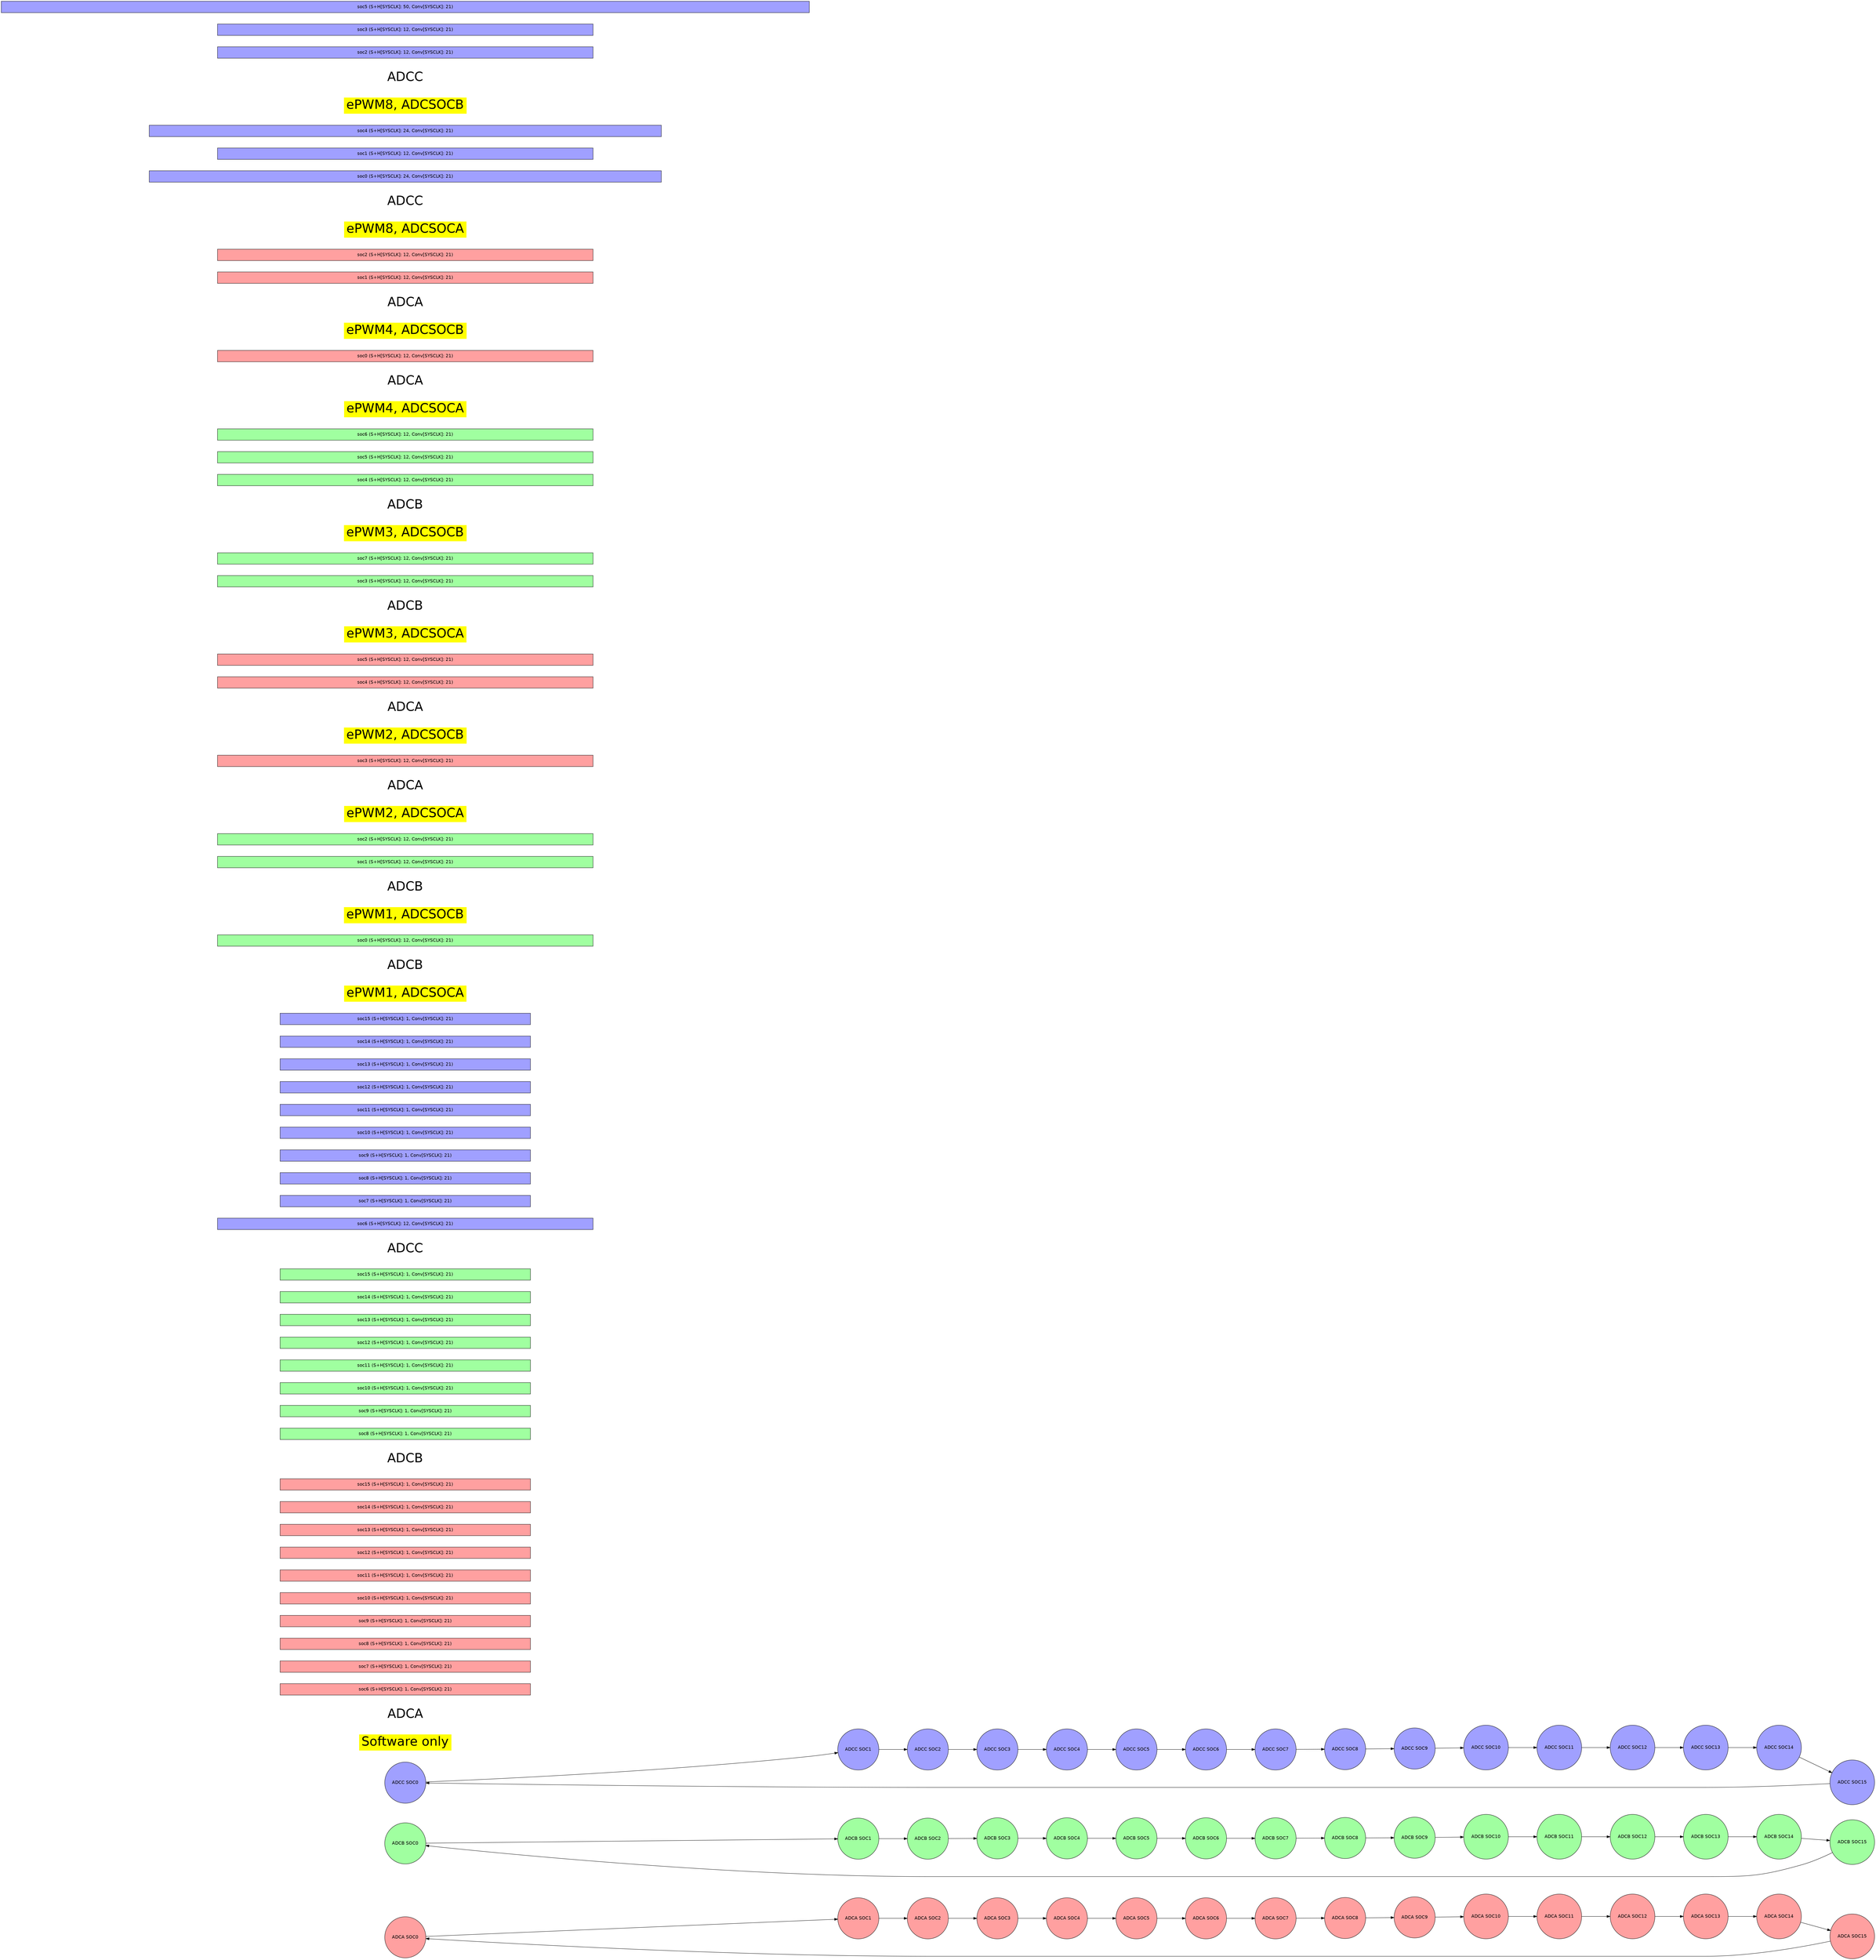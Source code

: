 digraph {
    graph [fontname = "helvetica"];
    node  [fontname = "helvetica"];
    edge  [fontname = "helvetica"];
    graph [mclimit=50 nodesep=0.5 rankdir=LR ranksep=1.25]

    node [shape = circle style=filled];

        adca_SOC0 [label="ADCA SOC0" fillcolor="#FFA0A0" pos="0.000,7.689!"]
        adca_SOC1 [label="ADCA SOC1" fillcolor="#FFA0A0" pos="2.942,7.103!"]
        adca_SOC2 [label="ADCA SOC2" fillcolor="#FFA0A0" pos="5.437,5.437!"]
        adca_SOC3 [label="ADCA SOC3" fillcolor="#FFA0A0" pos="7.103,2.942!"]
        adca_SOC4 [label="ADCA SOC4" fillcolor="#FFA0A0" pos="7.689,0.000!"]
        adca_SOC5 [label="ADCA SOC5" fillcolor="#FFA0A0" pos="7.103,-2.942!"]
        adca_SOC6 [label="ADCA SOC6" fillcolor="#FFA0A0" pos="5.437,-5.437!"]
        adca_SOC7 [label="ADCA SOC7" fillcolor="#FFA0A0" pos="2.942,-7.103!"]
        adca_SOC8 [label="ADCA SOC8" fillcolor="#FFA0A0" pos="0.000,-7.689!"]
        adca_SOC9 [label="ADCA SOC9" fillcolor="#FFA0A0" pos="-2.942,-7.103!"]
        adca_SOC10 [label="ADCA SOC10" fillcolor="#FFA0A0" pos="-5.437,-5.437!"]
        adca_SOC11 [label="ADCA SOC11" fillcolor="#FFA0A0" pos="-7.103,-2.942!"]
        adca_SOC12 [label="ADCA SOC12" fillcolor="#FFA0A0" pos="-7.689,-0.000!"]
        adca_SOC13 [label="ADCA SOC13" fillcolor="#FFA0A0" pos="-7.103,2.942!"]
        adca_SOC14 [label="ADCA SOC14" fillcolor="#FFA0A0" pos="-5.437,5.437!"]
        adca_SOC15 [label="ADCA SOC15" fillcolor="#FFA0A0" pos="-2.942,7.103!"]
        adca_SOC0 -> adca_SOC1
        adca_SOC1 -> adca_SOC2
        adca_SOC2 -> adca_SOC3
        adca_SOC3 -> adca_SOC4
        adca_SOC4 -> adca_SOC5
        adca_SOC5 -> adca_SOC6
        adca_SOC6 -> adca_SOC7
        adca_SOC7 -> adca_SOC8
        adca_SOC8 -> adca_SOC9
        adca_SOC9 -> adca_SOC10
        adca_SOC10 -> adca_SOC11
        adca_SOC11 -> adca_SOC12
        adca_SOC12 -> adca_SOC13
        adca_SOC13 -> adca_SOC14
        adca_SOC14 -> adca_SOC15
        adca_SOC15 -> adca_SOC0
        adcb_SOC0 [label="ADCB SOC0" fillcolor="#A0FFA0" pos="0.000,-43.311!"]
        adcb_SOC1 [label="ADCB SOC1" fillcolor="#A0FFA0" pos="2.942,-43.897!"]
        adcb_SOC2 [label="ADCB SOC2" fillcolor="#A0FFA0" pos="5.437,-45.563!"]
        adcb_SOC3 [label="ADCB SOC3" fillcolor="#A0FFA0" pos="7.103,-48.058!"]
        adcb_SOC4 [label="ADCB SOC4" fillcolor="#A0FFA0" pos="7.689,-51.000!"]
        adcb_SOC5 [label="ADCB SOC5" fillcolor="#A0FFA0" pos="7.103,-53.942!"]
        adcb_SOC6 [label="ADCB SOC6" fillcolor="#A0FFA0" pos="5.437,-56.437!"]
        adcb_SOC7 [label="ADCB SOC7" fillcolor="#A0FFA0" pos="2.942,-58.103!"]
        adcb_SOC8 [label="ADCB SOC8" fillcolor="#A0FFA0" pos="0.000,-58.689!"]
        adcb_SOC9 [label="ADCB SOC9" fillcolor="#A0FFA0" pos="-2.942,-58.103!"]
        adcb_SOC10 [label="ADCB SOC10" fillcolor="#A0FFA0" pos="-5.437,-56.437!"]
        adcb_SOC11 [label="ADCB SOC11" fillcolor="#A0FFA0" pos="-7.103,-53.942!"]
        adcb_SOC12 [label="ADCB SOC12" fillcolor="#A0FFA0" pos="-7.689,-51.000!"]
        adcb_SOC13 [label="ADCB SOC13" fillcolor="#A0FFA0" pos="-7.103,-48.058!"]
        adcb_SOC14 [label="ADCB SOC14" fillcolor="#A0FFA0" pos="-5.437,-45.563!"]
        adcb_SOC15 [label="ADCB SOC15" fillcolor="#A0FFA0" pos="-2.942,-43.897!"]
        adcb_SOC0 -> adcb_SOC1
        adcb_SOC1 -> adcb_SOC2
        adcb_SOC2 -> adcb_SOC3
        adcb_SOC3 -> adcb_SOC4
        adcb_SOC4 -> adcb_SOC5
        adcb_SOC5 -> adcb_SOC6
        adcb_SOC6 -> adcb_SOC7
        adcb_SOC7 -> adcb_SOC8
        adcb_SOC8 -> adcb_SOC9
        adcb_SOC9 -> adcb_SOC10
        adcb_SOC10 -> adcb_SOC11
        adcb_SOC11 -> adcb_SOC12
        adcb_SOC12 -> adcb_SOC13
        adcb_SOC13 -> adcb_SOC14
        adcb_SOC14 -> adcb_SOC15
        adcb_SOC15 -> adcb_SOC0
        adcc_SOC0 [label="ADCC SOC0" fillcolor="#A0A0FF" pos="0.000,-94.311!"]
        adcc_SOC1 [label="ADCC SOC1" fillcolor="#A0A0FF" pos="2.942,-94.897!"]
        adcc_SOC2 [label="ADCC SOC2" fillcolor="#A0A0FF" pos="5.437,-96.563!"]
        adcc_SOC3 [label="ADCC SOC3" fillcolor="#A0A0FF" pos="7.103,-99.058!"]
        adcc_SOC4 [label="ADCC SOC4" fillcolor="#A0A0FF" pos="7.689,-102.000!"]
        adcc_SOC5 [label="ADCC SOC5" fillcolor="#A0A0FF" pos="7.103,-104.942!"]
        adcc_SOC6 [label="ADCC SOC6" fillcolor="#A0A0FF" pos="5.437,-107.437!"]
        adcc_SOC7 [label="ADCC SOC7" fillcolor="#A0A0FF" pos="2.942,-109.103!"]
        adcc_SOC8 [label="ADCC SOC8" fillcolor="#A0A0FF" pos="0.000,-109.689!"]
        adcc_SOC9 [label="ADCC SOC9" fillcolor="#A0A0FF" pos="-2.942,-109.103!"]
        adcc_SOC10 [label="ADCC SOC10" fillcolor="#A0A0FF" pos="-5.437,-107.437!"]
        adcc_SOC11 [label="ADCC SOC11" fillcolor="#A0A0FF" pos="-7.103,-104.942!"]
        adcc_SOC12 [label="ADCC SOC12" fillcolor="#A0A0FF" pos="-7.689,-102.000!"]
        adcc_SOC13 [label="ADCC SOC13" fillcolor="#A0A0FF" pos="-7.103,-99.058!"]
        adcc_SOC14 [label="ADCC SOC14" fillcolor="#A0A0FF" pos="-5.437,-96.563!"]
        adcc_SOC15 [label="ADCC SOC15" fillcolor="#A0A0FF" pos="-2.942,-94.897!"]
        adcc_SOC0 -> adcc_SOC1
        adcc_SOC1 -> adcc_SOC2
        adcc_SOC2 -> adcc_SOC3
        adcc_SOC3 -> adcc_SOC4
        adcc_SOC4 -> adcc_SOC5
        adcc_SOC5 -> adcc_SOC6
        adcc_SOC6 -> adcc_SOC7
        adcc_SOC7 -> adcc_SOC8
        adcc_SOC8 -> adcc_SOC9
        adcc_SOC9 -> adcc_SOC10
        adcc_SOC10 -> adcc_SOC11
        adcc_SOC11 -> adcc_SOC12
        adcc_SOC12 -> adcc_SOC13
        adcc_SOC13 -> adcc_SOC14
        adcc_SOC14 -> adcc_SOC15
        adcc_SOC15 -> adcc_SOC0
    node [shape=rect style=filled];
        ADC_TRIGGER_SW_ONLY[label="Software only" fillcolor="yellow"  fontsize="40" color="white" pos="24.000,-3.000!"]
          
        adca_ADC_TRIGGER_SW_ONLY[label="ADCA"  fontsize="40" fillcolor="white" color="white" pos="24.000,-9.000!"]
          
        adca_ADC_TRIGGER_SW_ONLY_soc6[label="soc6 (S+H[SYSCLK]: 1, Conv[SYSCLK]: 21)" fillcolor="#FFA0A0" width="11.000" pos="32.500,-9.000!"]
          
        adca_ADC_TRIGGER_SW_ONLY_soc7[label="soc7 (S+H[SYSCLK]: 1, Conv[SYSCLK]: 21)" fillcolor="#FFA0A0" width="11.000" pos="43.500,-9.000!"]
          
        adca_ADC_TRIGGER_SW_ONLY_soc8[label="soc8 (S+H[SYSCLK]: 1, Conv[SYSCLK]: 21)" fillcolor="#FFA0A0" width="11.000" pos="54.500,-9.000!"]
          
        adca_ADC_TRIGGER_SW_ONLY_soc9[label="soc9 (S+H[SYSCLK]: 1, Conv[SYSCLK]: 21)" fillcolor="#FFA0A0" width="11.000" pos="65.500,-9.000!"]
          
        adca_ADC_TRIGGER_SW_ONLY_soc10[label="soc10 (S+H[SYSCLK]: 1, Conv[SYSCLK]: 21)" fillcolor="#FFA0A0" width="11.000" pos="76.500,-9.000!"]
          
        adca_ADC_TRIGGER_SW_ONLY_soc11[label="soc11 (S+H[SYSCLK]: 1, Conv[SYSCLK]: 21)" fillcolor="#FFA0A0" width="11.000" pos="87.500,-9.000!"]
          
        adca_ADC_TRIGGER_SW_ONLY_soc12[label="soc12 (S+H[SYSCLK]: 1, Conv[SYSCLK]: 21)" fillcolor="#FFA0A0" width="11.000" pos="98.500,-9.000!"]
          
        adca_ADC_TRIGGER_SW_ONLY_soc13[label="soc13 (S+H[SYSCLK]: 1, Conv[SYSCLK]: 21)" fillcolor="#FFA0A0" width="11.000" pos="109.500,-9.000!"]
          
        adca_ADC_TRIGGER_SW_ONLY_soc14[label="soc14 (S+H[SYSCLK]: 1, Conv[SYSCLK]: 21)" fillcolor="#FFA0A0" width="11.000" pos="120.500,-9.000!"]
          
        adca_ADC_TRIGGER_SW_ONLY_soc15[label="soc15 (S+H[SYSCLK]: 1, Conv[SYSCLK]: 21)" fillcolor="#FFA0A0" width="11.000" pos="131.500,-9.000!"]
          
        adcb_ADC_TRIGGER_SW_ONLY[label="ADCB"  fontsize="40" fillcolor="white" color="white" pos="24.000,-12.000!"]
          
        adcb_ADC_TRIGGER_SW_ONLY_soc8[label="soc8 (S+H[SYSCLK]: 1, Conv[SYSCLK]: 21)" fillcolor="#A0FFA0" width="11.000" pos="32.500,-12.000!"]
          
        adcb_ADC_TRIGGER_SW_ONLY_soc9[label="soc9 (S+H[SYSCLK]: 1, Conv[SYSCLK]: 21)" fillcolor="#A0FFA0" width="11.000" pos="43.500,-12.000!"]
          
        adcb_ADC_TRIGGER_SW_ONLY_soc10[label="soc10 (S+H[SYSCLK]: 1, Conv[SYSCLK]: 21)" fillcolor="#A0FFA0" width="11.000" pos="54.500,-12.000!"]
          
        adcb_ADC_TRIGGER_SW_ONLY_soc11[label="soc11 (S+H[SYSCLK]: 1, Conv[SYSCLK]: 21)" fillcolor="#A0FFA0" width="11.000" pos="65.500,-12.000!"]
          
        adcb_ADC_TRIGGER_SW_ONLY_soc12[label="soc12 (S+H[SYSCLK]: 1, Conv[SYSCLK]: 21)" fillcolor="#A0FFA0" width="11.000" pos="76.500,-12.000!"]
          
        adcb_ADC_TRIGGER_SW_ONLY_soc13[label="soc13 (S+H[SYSCLK]: 1, Conv[SYSCLK]: 21)" fillcolor="#A0FFA0" width="11.000" pos="87.500,-12.000!"]
          
        adcb_ADC_TRIGGER_SW_ONLY_soc14[label="soc14 (S+H[SYSCLK]: 1, Conv[SYSCLK]: 21)" fillcolor="#A0FFA0" width="11.000" pos="98.500,-12.000!"]
          
        adcb_ADC_TRIGGER_SW_ONLY_soc15[label="soc15 (S+H[SYSCLK]: 1, Conv[SYSCLK]: 21)" fillcolor="#A0FFA0" width="11.000" pos="109.500,-12.000!"]
          
        adcc_ADC_TRIGGER_SW_ONLY[label="ADCC"  fontsize="40" fillcolor="white" color="white" pos="24.000,-15.000!"]
          
        adcc_ADC_TRIGGER_SW_ONLY_soc6[label="soc6 (S+H[SYSCLK]: 12, Conv[SYSCLK]: 21)" fillcolor="#A0A0FF" width="16.500" pos="35.250,-15.000!"]
          
        adcc_ADC_TRIGGER_SW_ONLY_soc7[label="soc7 (S+H[SYSCLK]: 1, Conv[SYSCLK]: 21)" fillcolor="#A0A0FF" width="11.000" pos="49.000,-15.000!"]
          
        adcc_ADC_TRIGGER_SW_ONLY_soc8[label="soc8 (S+H[SYSCLK]: 1, Conv[SYSCLK]: 21)" fillcolor="#A0A0FF" width="11.000" pos="60.000,-15.000!"]
          
        adcc_ADC_TRIGGER_SW_ONLY_soc9[label="soc9 (S+H[SYSCLK]: 1, Conv[SYSCLK]: 21)" fillcolor="#A0A0FF" width="11.000" pos="71.000,-15.000!"]
          
        adcc_ADC_TRIGGER_SW_ONLY_soc10[label="soc10 (S+H[SYSCLK]: 1, Conv[SYSCLK]: 21)" fillcolor="#A0A0FF" width="11.000" pos="82.000,-15.000!"]
          
        adcc_ADC_TRIGGER_SW_ONLY_soc11[label="soc11 (S+H[SYSCLK]: 1, Conv[SYSCLK]: 21)" fillcolor="#A0A0FF" width="11.000" pos="93.000,-15.000!"]
          
        adcc_ADC_TRIGGER_SW_ONLY_soc12[label="soc12 (S+H[SYSCLK]: 1, Conv[SYSCLK]: 21)" fillcolor="#A0A0FF" width="11.000" pos="104.000,-15.000!"]
          
        adcc_ADC_TRIGGER_SW_ONLY_soc13[label="soc13 (S+H[SYSCLK]: 1, Conv[SYSCLK]: 21)" fillcolor="#A0A0FF" width="11.000" pos="115.000,-15.000!"]
          
        adcc_ADC_TRIGGER_SW_ONLY_soc14[label="soc14 (S+H[SYSCLK]: 1, Conv[SYSCLK]: 21)" fillcolor="#A0A0FF" width="11.000" pos="126.000,-15.000!"]
          
        adcc_ADC_TRIGGER_SW_ONLY_soc15[label="soc15 (S+H[SYSCLK]: 1, Conv[SYSCLK]: 21)" fillcolor="#A0A0FF" width="11.000" pos="137.000,-15.000!"]
        ADC_TRIGGER_EPWM1_SOCA[label="ePWM1, ADCSOCA" fillcolor="yellow"  fontsize="40" color="white" pos="24.000,-18.000!"]
          
        adcb_ADC_TRIGGER_EPWM1_SOCA[label="ADCB"  fontsize="40" fillcolor="white" color="white" pos="24.000,-24.000!"]
          
        adcb_ADC_TRIGGER_EPWM1_SOCA_soc0[label="soc0 (S+H[SYSCLK]: 12, Conv[SYSCLK]: 21)" fillcolor="#A0FFA0" width="16.500" pos="35.250,-24.000!"]
        ADC_TRIGGER_EPWM1_SOCB[label="ePWM1, ADCSOCB" fillcolor="yellow"  fontsize="40" color="white" pos="24.000,-27.000!"]
          
        adcb_ADC_TRIGGER_EPWM1_SOCB[label="ADCB"  fontsize="40" fillcolor="white" color="white" pos="24.000,-33.000!"]
          
        adcb_ADC_TRIGGER_EPWM1_SOCB_soc1[label="soc1 (S+H[SYSCLK]: 12, Conv[SYSCLK]: 21)" fillcolor="#A0FFA0" width="16.500" pos="35.250,-33.000!"]
          
        adcb_ADC_TRIGGER_EPWM1_SOCB_soc2[label="soc2 (S+H[SYSCLK]: 12, Conv[SYSCLK]: 21)" fillcolor="#A0FFA0" width="16.500" pos="51.750,-33.000!"]
        ADC_TRIGGER_EPWM2_SOCA[label="ePWM2, ADCSOCA" fillcolor="yellow"  fontsize="40" color="white" pos="24.000,-36.000!"]
          
        adca_ADC_TRIGGER_EPWM2_SOCA[label="ADCA"  fontsize="40" fillcolor="white" color="white" pos="24.000,-42.000!"]
          
        adca_ADC_TRIGGER_EPWM2_SOCA_soc3[label="soc3 (S+H[SYSCLK]: 12, Conv[SYSCLK]: 21)" fillcolor="#FFA0A0" width="16.500" pos="35.250,-42.000!"]
        ADC_TRIGGER_EPWM2_SOCB[label="ePWM2, ADCSOCB" fillcolor="yellow"  fontsize="40" color="white" pos="24.000,-45.000!"]
          
        adca_ADC_TRIGGER_EPWM2_SOCB[label="ADCA"  fontsize="40" fillcolor="white" color="white" pos="24.000,-51.000!"]
          
        adca_ADC_TRIGGER_EPWM2_SOCB_soc4[label="soc4 (S+H[SYSCLK]: 12, Conv[SYSCLK]: 21)" fillcolor="#FFA0A0" width="16.500" pos="35.250,-51.000!"]
          
        adca_ADC_TRIGGER_EPWM2_SOCB_soc5[label="soc5 (S+H[SYSCLK]: 12, Conv[SYSCLK]: 21)" fillcolor="#FFA0A0" width="16.500" pos="51.750,-51.000!"]
        ADC_TRIGGER_EPWM3_SOCA[label="ePWM3, ADCSOCA" fillcolor="yellow"  fontsize="40" color="white" pos="24.000,-54.000!"]
          
        adcb_ADC_TRIGGER_EPWM3_SOCA[label="ADCB"  fontsize="40" fillcolor="white" color="white" pos="24.000,-60.000!"]
          
        adcb_ADC_TRIGGER_EPWM3_SOCA_soc3[label="soc3 (S+H[SYSCLK]: 12, Conv[SYSCLK]: 21)" fillcolor="#A0FFA0" width="16.500" pos="35.250,-60.000!"]
          
        adcb_ADC_TRIGGER_EPWM3_SOCA_soc7[label="soc7 (S+H[SYSCLK]: 12, Conv[SYSCLK]: 21)" fillcolor="#A0FFA0" width="16.500" pos="51.750,-60.000!"]
        ADC_TRIGGER_EPWM3_SOCB[label="ePWM3, ADCSOCB" fillcolor="yellow"  fontsize="40" color="white" pos="24.000,-63.000!"]
          
        adcb_ADC_TRIGGER_EPWM3_SOCB[label="ADCB"  fontsize="40" fillcolor="white" color="white" pos="24.000,-69.000!"]
          
        adcb_ADC_TRIGGER_EPWM3_SOCB_soc4[label="soc4 (S+H[SYSCLK]: 12, Conv[SYSCLK]: 21)" fillcolor="#A0FFA0" width="16.500" pos="35.250,-69.000!"]
          
        adcb_ADC_TRIGGER_EPWM3_SOCB_soc5[label="soc5 (S+H[SYSCLK]: 12, Conv[SYSCLK]: 21)" fillcolor="#A0FFA0" width="16.500" pos="51.750,-69.000!"]
          
        adcb_ADC_TRIGGER_EPWM3_SOCB_soc6[label="soc6 (S+H[SYSCLK]: 12, Conv[SYSCLK]: 21)" fillcolor="#A0FFA0" width="16.500" pos="68.250,-69.000!"]
        ADC_TRIGGER_EPWM4_SOCA[label="ePWM4, ADCSOCA" fillcolor="yellow"  fontsize="40" color="white" pos="24.000,-72.000!"]
          
        adca_ADC_TRIGGER_EPWM4_SOCA[label="ADCA"  fontsize="40" fillcolor="white" color="white" pos="24.000,-78.000!"]
          
        adca_ADC_TRIGGER_EPWM4_SOCA_soc0[label="soc0 (S+H[SYSCLK]: 12, Conv[SYSCLK]: 21)" fillcolor="#FFA0A0" width="16.500" pos="35.250,-78.000!"]
        ADC_TRIGGER_EPWM4_SOCB[label="ePWM4, ADCSOCB" fillcolor="yellow"  fontsize="40" color="white" pos="24.000,-81.000!"]
          
        adca_ADC_TRIGGER_EPWM4_SOCB[label="ADCA"  fontsize="40" fillcolor="white" color="white" pos="24.000,-87.000!"]
          
        adca_ADC_TRIGGER_EPWM4_SOCB_soc1[label="soc1 (S+H[SYSCLK]: 12, Conv[SYSCLK]: 21)" fillcolor="#FFA0A0" width="16.500" pos="35.250,-87.000!"]
          
        adca_ADC_TRIGGER_EPWM4_SOCB_soc2[label="soc2 (S+H[SYSCLK]: 12, Conv[SYSCLK]: 21)" fillcolor="#FFA0A0" width="16.500" pos="51.750,-87.000!"]
        ADC_TRIGGER_EPWM8_SOCA[label="ePWM8, ADCSOCA" fillcolor="yellow"  fontsize="40" color="white" pos="24.000,-90.000!"]
          
        adcc_ADC_TRIGGER_EPWM8_SOCA[label="ADCC"  fontsize="40" fillcolor="white" color="white" pos="24.000,-96.000!"]
          
        adcc_ADC_TRIGGER_EPWM8_SOCA_soc0[label="soc0 (S+H[SYSCLK]: 24, Conv[SYSCLK]: 21)" fillcolor="#A0A0FF" width="22.500" pos="38.250,-96.000!"]
          
        adcc_ADC_TRIGGER_EPWM8_SOCA_soc1[label="soc1 (S+H[SYSCLK]: 12, Conv[SYSCLK]: 21)" fillcolor="#A0A0FF" width="16.500" pos="57.750,-96.000!"]
          
        adcc_ADC_TRIGGER_EPWM8_SOCA_soc4[label="soc4 (S+H[SYSCLK]: 24, Conv[SYSCLK]: 21)" fillcolor="#A0A0FF" width="22.500" pos="77.250,-96.000!"]
        ADC_TRIGGER_EPWM8_SOCB[label="ePWM8, ADCSOCB" fillcolor="yellow"  fontsize="40" color="white" pos="24.000,-99.000!"]
          
        adcc_ADC_TRIGGER_EPWM8_SOCB[label="ADCC"  fontsize="40" fillcolor="white" color="white" pos="24.000,-105.000!"]
          
        adcc_ADC_TRIGGER_EPWM8_SOCB_soc2[label="soc2 (S+H[SYSCLK]: 12, Conv[SYSCLK]: 21)" fillcolor="#A0A0FF" width="16.500" pos="35.250,-105.000!"]
          
        adcc_ADC_TRIGGER_EPWM8_SOCB_soc3[label="soc3 (S+H[SYSCLK]: 12, Conv[SYSCLK]: 21)" fillcolor="#A0A0FF" width="16.500" pos="51.750,-105.000!"]
          
        adcc_ADC_TRIGGER_EPWM8_SOCB_soc5[label="soc5 (S+H[SYSCLK]: 50, Conv[SYSCLK]: 21)" fillcolor="#A0A0FF" width="35.500" pos="77.750,-105.000!"]
}
